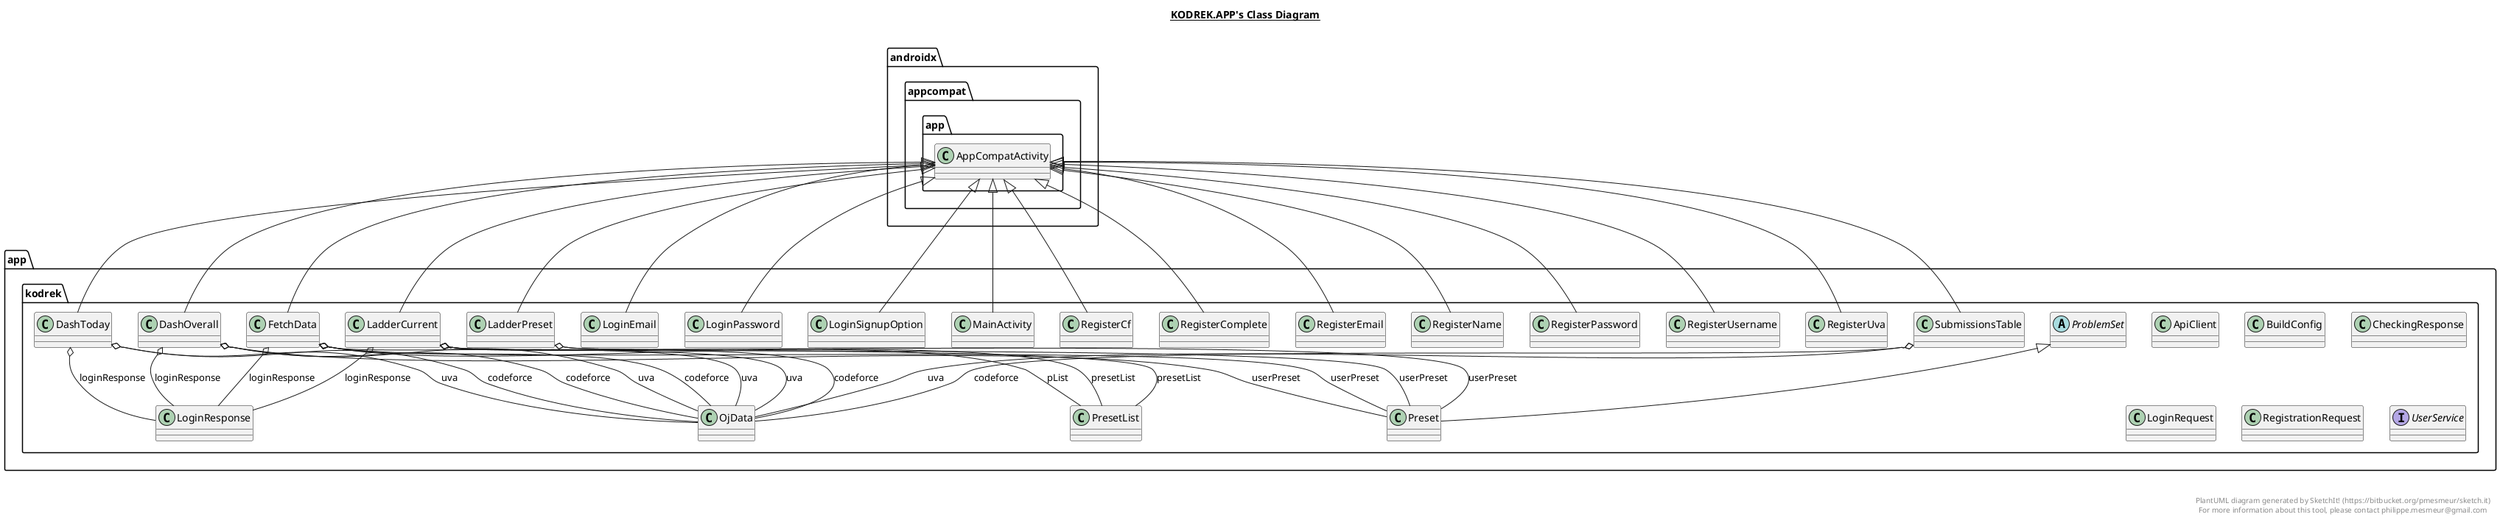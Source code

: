 @startuml

title __KODREK.APP's Class Diagram__\n

  namespace app.kodrek {
    class app.kodrek.ApiClient {
    }
  }
  

  namespace app.kodrek {
    class app.kodrek.BuildConfig {
    }
  }
  

  namespace app.kodrek {
    class app.kodrek.CheckingResponse {
    }
  }
  

  namespace app.kodrek {
    class app.kodrek.DashOverall {
    }
  }
  

  namespace app.kodrek {
    class app.kodrek.DashToday {
    }
  }
  

  namespace app.kodrek {
    class app.kodrek.FetchData {
    }
  }
  

  namespace app.kodrek {
    class app.kodrek.LadderCurrent {
    }
  }
  

  namespace app.kodrek {
    class app.kodrek.LadderPreset {
    }
  }
  

  namespace app.kodrek {
    class app.kodrek.LoginEmail {
    }
  }
  

  namespace app.kodrek {
    class app.kodrek.LoginPassword {
    }
  }
  

  namespace app.kodrek {
    class app.kodrek.LoginRequest {
    }
  }
  

  namespace app.kodrek {
    class app.kodrek.LoginResponse {
    }
  }
  

  namespace app.kodrek {
    class app.kodrek.LoginSignupOption {
    }
  }
  

  namespace app.kodrek {
    class app.kodrek.MainActivity {
    }
  }
  

  namespace app.kodrek {
    class app.kodrek.OjData {
    }
  }
  

  namespace app.kodrek {
    class app.kodrek.Preset {
    }
  }
  

  namespace app.kodrek {
    class app.kodrek.PresetList {
    }
  }
  

  namespace app.kodrek {
    abstract class app.kodrek.ProblemSet {
    }
  }
  

  namespace app.kodrek {
    class app.kodrek.RegisterCf {
    }
  }
  

  namespace app.kodrek {
    class app.kodrek.RegisterComplete {
    }
  }
  

  namespace app.kodrek {
    class app.kodrek.RegisterEmail {
    }
  }
  

  namespace app.kodrek {
    class app.kodrek.RegisterName {
    }
  }
  

  namespace app.kodrek {
    class app.kodrek.RegisterPassword {
    }
  }
  

  namespace app.kodrek {
    class app.kodrek.RegisterUsername {
    }
  }
  

  namespace app.kodrek {
    class app.kodrek.RegisterUva {
    }
  }
  

  namespace app.kodrek {
    class app.kodrek.RegistrationRequest {
    }
  }
  

  namespace app.kodrek {
    class app.kodrek.SubmissionsTable {
    }
  }
  

  namespace app.kodrek {
    interface app.kodrek.UserService {
    }
  }
  

  app.kodrek.DashOverall -up-|> androidx.appcompat.app.AppCompatActivity
  app.kodrek.DashOverall o-- app.kodrek.OjData : codeforce
  app.kodrek.DashOverall o-- app.kodrek.LoginResponse : loginResponse
  app.kodrek.DashOverall o-- app.kodrek.Preset : userPreset
  app.kodrek.DashOverall o-- app.kodrek.OjData : uva
  app.kodrek.DashToday -up-|> androidx.appcompat.app.AppCompatActivity
  app.kodrek.DashToday o-- app.kodrek.OjData : codeforce
  app.kodrek.DashToday o-- app.kodrek.LoginResponse : loginResponse
  app.kodrek.DashToday o-- app.kodrek.OjData : uva
  app.kodrek.FetchData -up-|> androidx.appcompat.app.AppCompatActivity
  app.kodrek.FetchData o-- app.kodrek.OjData : codeforce
  app.kodrek.FetchData o-- app.kodrek.LoginResponse : loginResponse
  app.kodrek.FetchData o-- app.kodrek.PresetList : pList
  app.kodrek.FetchData o-- app.kodrek.Preset : userPreset
  app.kodrek.FetchData o-- app.kodrek.OjData : uva
  app.kodrek.LadderCurrent -up-|> androidx.appcompat.app.AppCompatActivity
  app.kodrek.LadderCurrent o-- app.kodrek.OjData : codeforce
  app.kodrek.LadderCurrent o-- app.kodrek.LoginResponse : loginResponse
  app.kodrek.LadderCurrent o-- app.kodrek.PresetList : presetList
  app.kodrek.LadderCurrent o-- app.kodrek.Preset : userPreset
  app.kodrek.LadderCurrent o-- app.kodrek.OjData : uva
  app.kodrek.LadderPreset -up-|> androidx.appcompat.app.AppCompatActivity
  app.kodrek.LadderPreset o-- app.kodrek.PresetList : presetList
  app.kodrek.LadderPreset o-- app.kodrek.Preset : userPreset
  app.kodrek.LoginEmail -up-|> androidx.appcompat.app.AppCompatActivity
  app.kodrek.LoginPassword -up-|> androidx.appcompat.app.AppCompatActivity
  app.kodrek.LoginSignupOption -up-|> androidx.appcompat.app.AppCompatActivity
  app.kodrek.MainActivity -up-|> androidx.appcompat.app.AppCompatActivity
  app.kodrek.Preset -up-|> app.kodrek.ProblemSet
  app.kodrek.RegisterCf -up-|> androidx.appcompat.app.AppCompatActivity
  app.kodrek.RegisterComplete -up-|> androidx.appcompat.app.AppCompatActivity
  app.kodrek.RegisterEmail -up-|> androidx.appcompat.app.AppCompatActivity
  app.kodrek.RegisterName -up-|> androidx.appcompat.app.AppCompatActivity
  app.kodrek.RegisterPassword -up-|> androidx.appcompat.app.AppCompatActivity
  app.kodrek.RegisterUsername -up-|> androidx.appcompat.app.AppCompatActivity
  app.kodrek.RegisterUva -up-|> androidx.appcompat.app.AppCompatActivity
  app.kodrek.SubmissionsTable -up-|> androidx.appcompat.app.AppCompatActivity
  app.kodrek.SubmissionsTable o-- app.kodrek.OjData : codeforce
  app.kodrek.SubmissionsTable o-- app.kodrek.OjData : uva


right footer


PlantUML diagram generated by SketchIt! (https://bitbucket.org/pmesmeur/sketch.it)
For more information about this tool, please contact philippe.mesmeur@gmail.com
endfooter

@enduml
